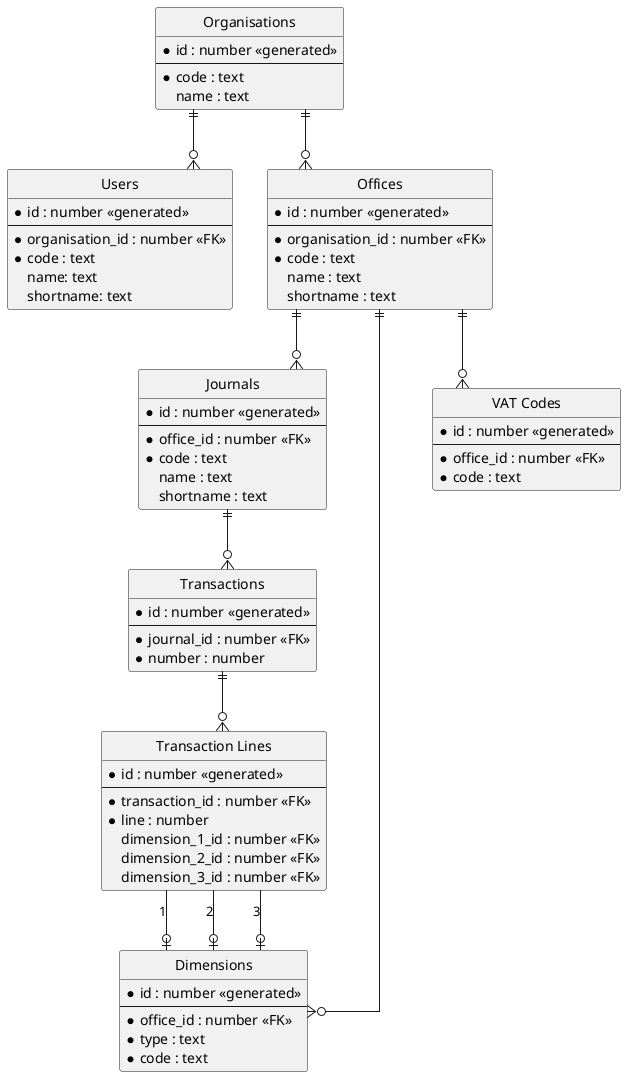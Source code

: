 @startuml

' hide the spot
hide circle

' avoid problems with angled crows feet
skinparam linetype ortho

entity "Organisations" as organisation {
  *id : number <<generated>>
  --
  *code : text
  name : text
}

entity "Users" as user {
  *id : number <<generated>>
  --
  *organisation_id : number <<FK>>
  *code : text
  name: text
  shortname: text
}

entity "Offices" as office {
  *id : number <<generated>>
  --
  *organisation_id : number <<FK>>
  *code : text
  name : text
  shortname : text
}

entity "Journals" as journal {
  *id : number <<generated>>
  --
  *office_id : number <<FK>>
  *code : text
  name : text
  shortname : text
}

entity "Dimensions" as dimension {
  *id : number <<generated>>
  --
  *office_id : number <<FK>>
  *type : text
  *code : text
}

entity "Transactions" as transaction {
  *id : number <<generated>>
  --
  *journal_id : number <<FK>>
  *number : number
}

entity "Transaction Lines" as transaction_line {
  *id : number <<generated>>
  --
  *transaction_id : number <<FK>>
  *line : number
  dimension_1_id : number <<FK>>
  dimension_2_id : number <<FK>>
  dimension_3_id : number <<FK>>
}

entity "VAT Codes" as vat_code {
  *id : number <<generated>>
  --
  *office_id : number <<FK>>
  *code : text
}

organisation ||--o{ user
organisation ||--o{ office
office ||--o{ journal
office ||--o{ dimension
office ||--o{ vat_code
journal ||--o{ transaction
transaction ||--o{ transaction_line
transaction_line --o| dimension : "1"
transaction_line --o| dimension : "2"
transaction_line --o| dimension : "3"

@enduml
